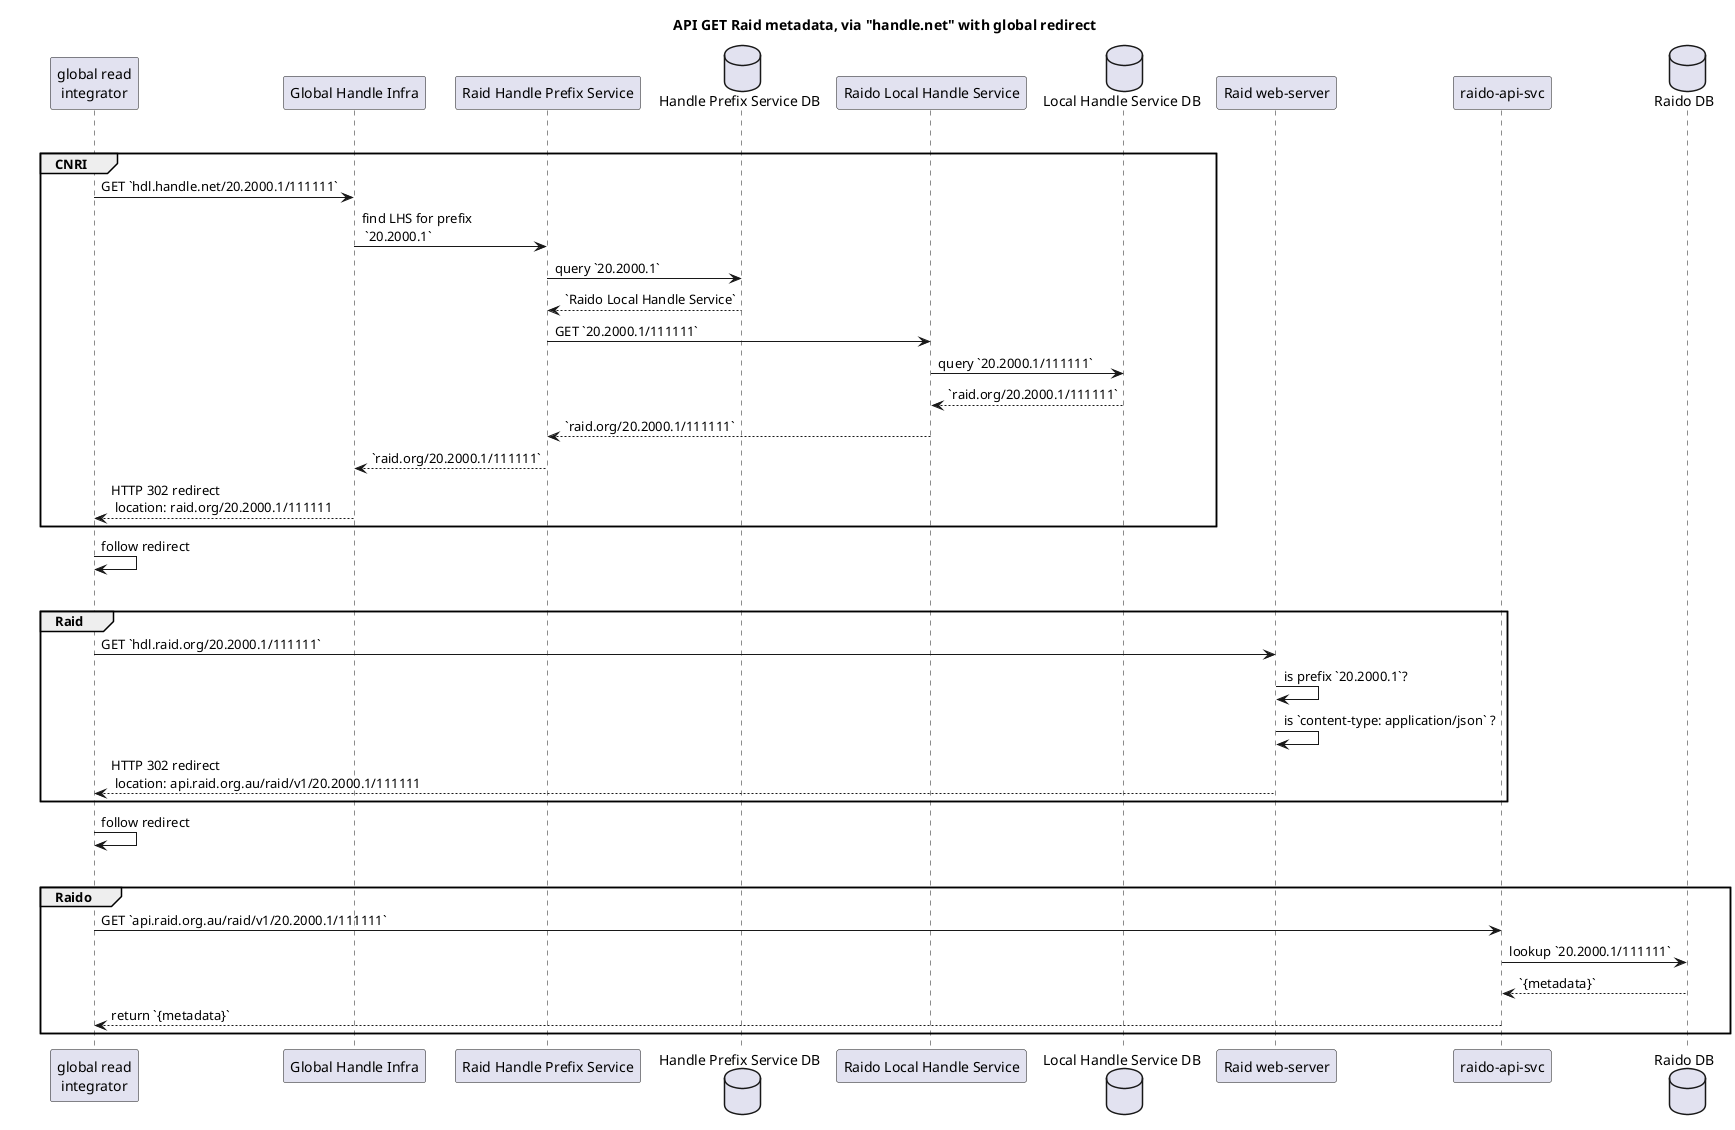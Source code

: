 @startuml
title API GET Raid metadata, via "handle.net" with global redirect

participant "global read\nintegrator" as integrator

participant "Global Handle Infra" as ghi
participant "Raid Handle Prefix Service" as hps
database "Handle Prefix Service DB" as hpsDb
participant "Raido Local Handle Service" as lhs
database "Local Handle Service DB" as lhsDb


participant "Raid web-server" as raidWeb

'participant "Raido web-server" as raidoWeb
'participant "Raido app-client" as appClient

participant "raido-api-svc" as raidoApi
database "Raido DB" as raidoDb
participant "raido-api-svc" as raidoApi
database "Raido DB" as raidoDb


alt handle.net
group CNRI
integrator -> ghi: GET `hdl.handle.net/20.2000.1/111111`
ghi -> hps: find LHS for prefix\n `20.2000.1`
hps -> hpsDb: query `20.2000.1`
return `Raido Local Handle Service`
hps -> lhs: GET `20.2000.1/111111`
lhs -> lhsDb: query `20.2000.1/111111`
return `raid.org/20.2000.1/111111`
lhs --> hps: `raid.org/20.2000.1/111111`
hps --> ghi: `raid.org/20.2000.1/111111`
ghi --> integrator: HTTP 302 redirect\n location: raid.org/20.2000.1/111111
end
integrator -> integrator : follow redirect


alt 
group Raid 
integrator -> raidWeb: GET `hdl.raid.org/20.2000.1/111111`
raidWeb -> raidWeb: is prefix `20.2000.1`?
raidWeb -> raidWeb: is `content-type: application/json` ?
raidWeb --> integrator: HTTP 302 redirect\n location: api.raid.org.au/raid/v1/20.2000.1/111111
end 
integrator -> integrator : follow redirect

alt
group Raido
integrator -> raidoApi: GET `api.raid.org.au/raid/v1/20.2000.1/111111`
raidoApi -> raidoDb: lookup `20.2000.1/111111`
return `{metadata}`
raidoApi --> integrator: return `{metadata}`
end
 
@enduml



